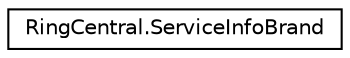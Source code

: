 digraph "Graphical Class Hierarchy"
{
 // LATEX_PDF_SIZE
  edge [fontname="Helvetica",fontsize="10",labelfontname="Helvetica",labelfontsize="10"];
  node [fontname="Helvetica",fontsize="10",shape=record];
  rankdir="LR";
  Node0 [label="RingCentral.ServiceInfoBrand",height=0.2,width=0.4,color="black", fillcolor="white", style="filled",URL="$classRingCentral_1_1ServiceInfoBrand.html",tooltip="Internal RC \"brand\" information"];
}
